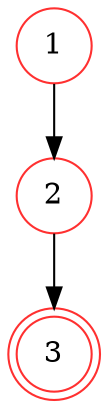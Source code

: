 digraph {   
    node [shape = doublecircle, color = firebrick1] 3 ;
    node [shape = circle];
    node [color= firebrick1];
    1 -> 2 -> 3;	
}